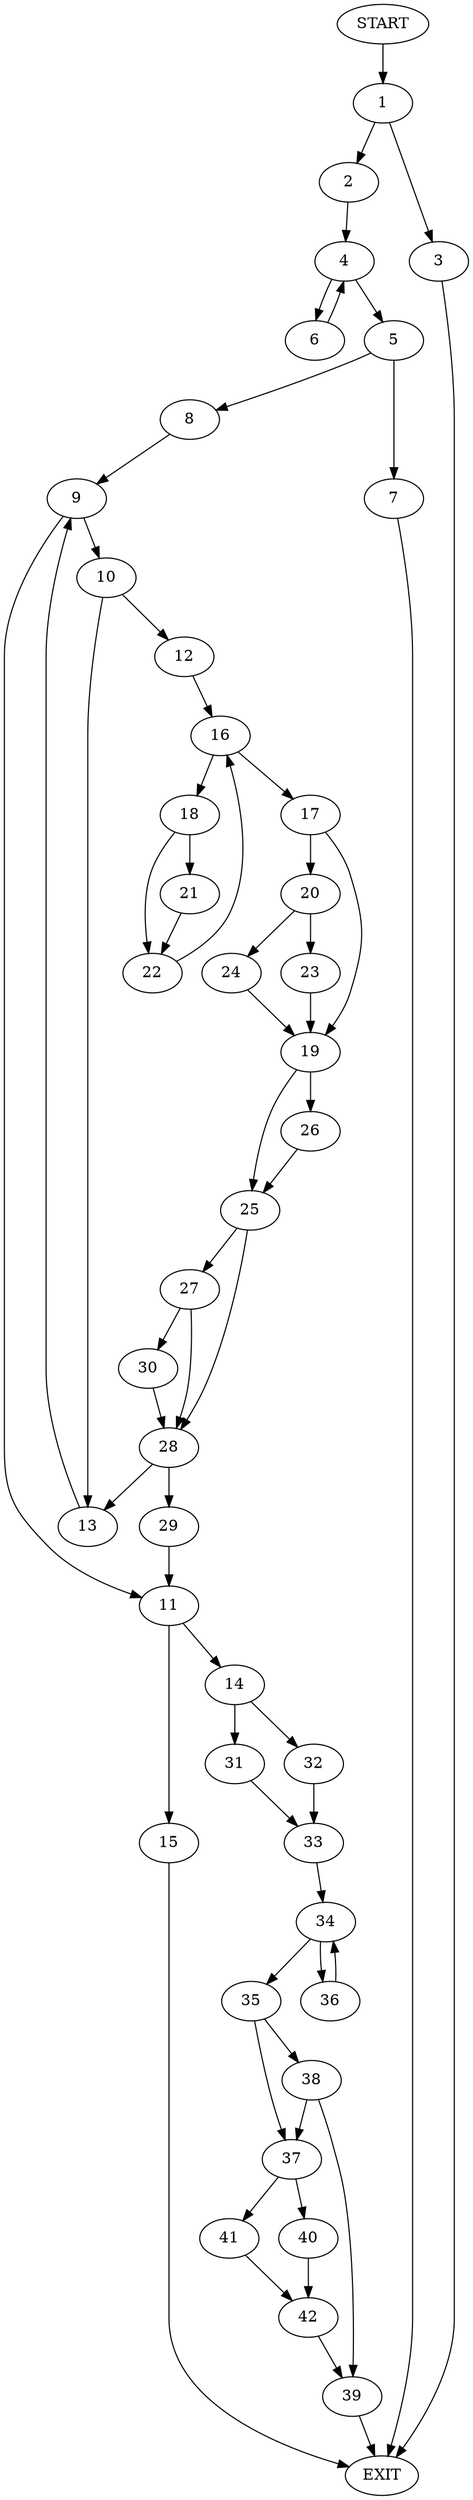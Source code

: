 digraph {
0 [label="START"]
43 [label="EXIT"]
0 -> 1
1 -> 2
1 -> 3
3 -> 43
2 -> 4
4 -> 5
4 -> 6
5 -> 7
5 -> 8
6 -> 4
7 -> 43
8 -> 9
9 -> 10
9 -> 11
10 -> 12
10 -> 13
11 -> 14
11 -> 15
12 -> 16
13 -> 9
16 -> 17
16 -> 18
17 -> 19
17 -> 20
18 -> 21
18 -> 22
22 -> 16
21 -> 22
20 -> 23
20 -> 24
19 -> 25
19 -> 26
24 -> 19
23 -> 19
26 -> 25
25 -> 27
25 -> 28
28 -> 29
28 -> 13
27 -> 30
27 -> 28
30 -> 28
29 -> 11
14 -> 31
14 -> 32
15 -> 43
32 -> 33
31 -> 33
33 -> 34
34 -> 35
34 -> 36
35 -> 37
35 -> 38
36 -> 34
38 -> 39
38 -> 37
37 -> 40
37 -> 41
39 -> 43
41 -> 42
40 -> 42
42 -> 39
}
